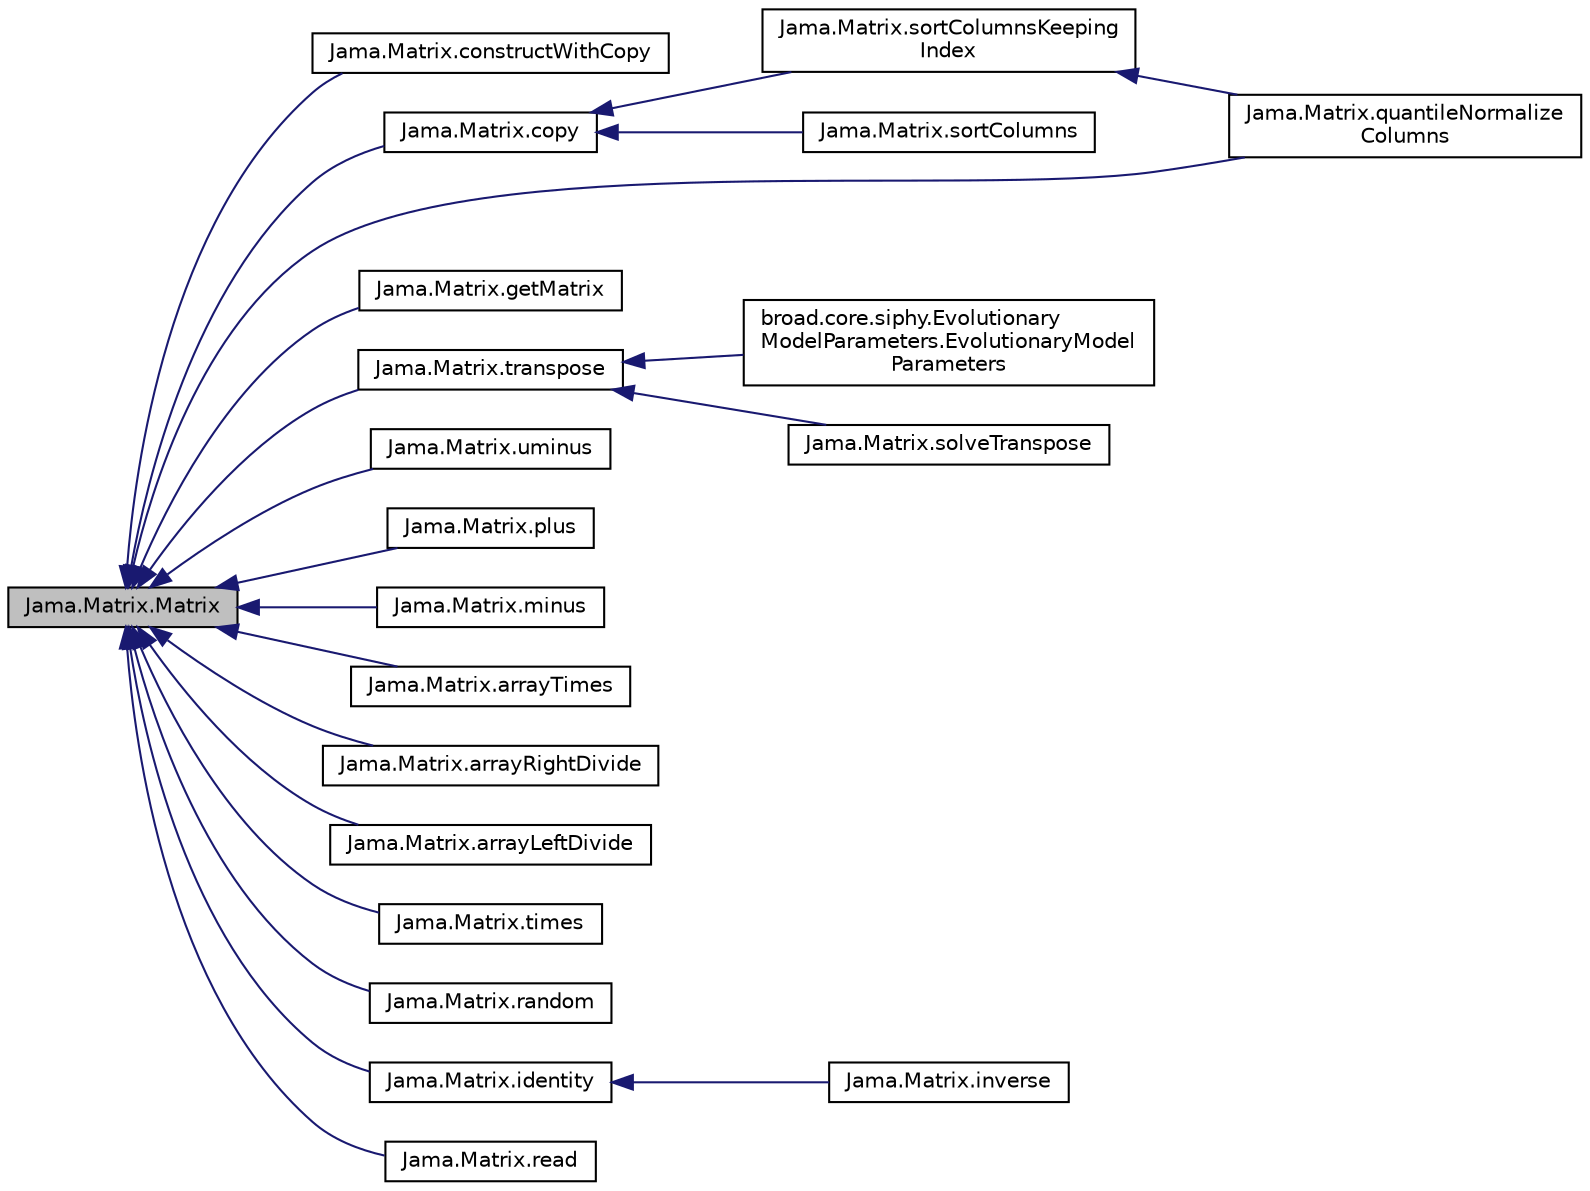 digraph "Jama.Matrix.Matrix"
{
  edge [fontname="Helvetica",fontsize="10",labelfontname="Helvetica",labelfontsize="10"];
  node [fontname="Helvetica",fontsize="10",shape=record];
  rankdir="LR";
  Node1 [label="Jama.Matrix.Matrix",height=0.2,width=0.4,color="black", fillcolor="grey75", style="filled" fontcolor="black"];
  Node1 -> Node2 [dir="back",color="midnightblue",fontsize="10",style="solid",fontname="Helvetica"];
  Node2 [label="Jama.Matrix.constructWithCopy",height=0.2,width=0.4,color="black", fillcolor="white", style="filled",URL="$class_jama_1_1_matrix.html#ad900a4fa94f188bd56f4f89a20f30f0c"];
  Node1 -> Node3 [dir="back",color="midnightblue",fontsize="10",style="solid",fontname="Helvetica"];
  Node3 [label="Jama.Matrix.copy",height=0.2,width=0.4,color="black", fillcolor="white", style="filled",URL="$class_jama_1_1_matrix.html#a571128c206168d38c707a43b41bb9661"];
  Node3 -> Node4 [dir="back",color="midnightblue",fontsize="10",style="solid",fontname="Helvetica"];
  Node4 [label="Jama.Matrix.sortColumnsKeeping\lIndex",height=0.2,width=0.4,color="black", fillcolor="white", style="filled",URL="$class_jama_1_1_matrix.html#a9badd0bece3e57cab71286103370d79e"];
  Node4 -> Node5 [dir="back",color="midnightblue",fontsize="10",style="solid",fontname="Helvetica"];
  Node5 [label="Jama.Matrix.quantileNormalize\lColumns",height=0.2,width=0.4,color="black", fillcolor="white", style="filled",URL="$class_jama_1_1_matrix.html#a19550f24e4ea8ec323879e525d7f3f18"];
  Node3 -> Node6 [dir="back",color="midnightblue",fontsize="10",style="solid",fontname="Helvetica"];
  Node6 [label="Jama.Matrix.sortColumns",height=0.2,width=0.4,color="black", fillcolor="white", style="filled",URL="$class_jama_1_1_matrix.html#aefddb41d4a3265377a6e2c2aa8813d15"];
  Node1 -> Node7 [dir="back",color="midnightblue",fontsize="10",style="solid",fontname="Helvetica"];
  Node7 [label="Jama.Matrix.getMatrix",height=0.2,width=0.4,color="black", fillcolor="white", style="filled",URL="$class_jama_1_1_matrix.html#a57f8f5d1829fee7c9de644e349283b9b"];
  Node1 -> Node8 [dir="back",color="midnightblue",fontsize="10",style="solid",fontname="Helvetica"];
  Node8 [label="Jama.Matrix.transpose",height=0.2,width=0.4,color="black", fillcolor="white", style="filled",URL="$class_jama_1_1_matrix.html#a9cb00b58a95db447b59656a8aa40445b"];
  Node8 -> Node9 [dir="back",color="midnightblue",fontsize="10",style="solid",fontname="Helvetica"];
  Node9 [label="broad.core.siphy.Evolutionary\lModelParameters.EvolutionaryModel\lParameters",height=0.2,width=0.4,color="black", fillcolor="white", style="filled",URL="$classbroad_1_1core_1_1siphy_1_1_evolutionary_model_parameters.html#aafa5457188028b439cacd7ffb1cc6eb5"];
  Node8 -> Node10 [dir="back",color="midnightblue",fontsize="10",style="solid",fontname="Helvetica"];
  Node10 [label="Jama.Matrix.solveTranspose",height=0.2,width=0.4,color="black", fillcolor="white", style="filled",URL="$class_jama_1_1_matrix.html#aac324c690f00efc5b6a1769d10a79722"];
  Node1 -> Node11 [dir="back",color="midnightblue",fontsize="10",style="solid",fontname="Helvetica"];
  Node11 [label="Jama.Matrix.uminus",height=0.2,width=0.4,color="black", fillcolor="white", style="filled",URL="$class_jama_1_1_matrix.html#aadd8693971d8e156636214277c9f6121"];
  Node1 -> Node12 [dir="back",color="midnightblue",fontsize="10",style="solid",fontname="Helvetica"];
  Node12 [label="Jama.Matrix.plus",height=0.2,width=0.4,color="black", fillcolor="white", style="filled",URL="$class_jama_1_1_matrix.html#a2c5edccd172a912532566f7fc5b66361"];
  Node1 -> Node13 [dir="back",color="midnightblue",fontsize="10",style="solid",fontname="Helvetica"];
  Node13 [label="Jama.Matrix.minus",height=0.2,width=0.4,color="black", fillcolor="white", style="filled",URL="$class_jama_1_1_matrix.html#a73fe15c75990210496725df14d7c1aad"];
  Node1 -> Node14 [dir="back",color="midnightblue",fontsize="10",style="solid",fontname="Helvetica"];
  Node14 [label="Jama.Matrix.arrayTimes",height=0.2,width=0.4,color="black", fillcolor="white", style="filled",URL="$class_jama_1_1_matrix.html#a71306a047ceaa72f4aa1c69966228c63"];
  Node1 -> Node15 [dir="back",color="midnightblue",fontsize="10",style="solid",fontname="Helvetica"];
  Node15 [label="Jama.Matrix.arrayRightDivide",height=0.2,width=0.4,color="black", fillcolor="white", style="filled",URL="$class_jama_1_1_matrix.html#ad87a79fe541e91a0d42b0dd6fb870d05"];
  Node1 -> Node16 [dir="back",color="midnightblue",fontsize="10",style="solid",fontname="Helvetica"];
  Node16 [label="Jama.Matrix.arrayLeftDivide",height=0.2,width=0.4,color="black", fillcolor="white", style="filled",URL="$class_jama_1_1_matrix.html#a91d7f43868ad45441582d84737717310"];
  Node1 -> Node17 [dir="back",color="midnightblue",fontsize="10",style="solid",fontname="Helvetica"];
  Node17 [label="Jama.Matrix.times",height=0.2,width=0.4,color="black", fillcolor="white", style="filled",URL="$class_jama_1_1_matrix.html#a501121f9faae04f5814a37173e8c186e"];
  Node1 -> Node18 [dir="back",color="midnightblue",fontsize="10",style="solid",fontname="Helvetica"];
  Node18 [label="Jama.Matrix.random",height=0.2,width=0.4,color="black", fillcolor="white", style="filled",URL="$class_jama_1_1_matrix.html#abada6fa5511a4743b70ef4e4fc17e62b"];
  Node1 -> Node19 [dir="back",color="midnightblue",fontsize="10",style="solid",fontname="Helvetica"];
  Node19 [label="Jama.Matrix.identity",height=0.2,width=0.4,color="black", fillcolor="white", style="filled",URL="$class_jama_1_1_matrix.html#aa137f0aa3f5b03e9da21cbf2981e3c20"];
  Node19 -> Node20 [dir="back",color="midnightblue",fontsize="10",style="solid",fontname="Helvetica"];
  Node20 [label="Jama.Matrix.inverse",height=0.2,width=0.4,color="black", fillcolor="white", style="filled",URL="$class_jama_1_1_matrix.html#a51ae1c3a1dc5f2b9530757782e6e8a3b"];
  Node1 -> Node21 [dir="back",color="midnightblue",fontsize="10",style="solid",fontname="Helvetica"];
  Node21 [label="Jama.Matrix.read",height=0.2,width=0.4,color="black", fillcolor="white", style="filled",URL="$class_jama_1_1_matrix.html#aa5cf5916ae60b1f6144853b7190ee624"];
  Node1 -> Node5 [dir="back",color="midnightblue",fontsize="10",style="solid",fontname="Helvetica"];
}
